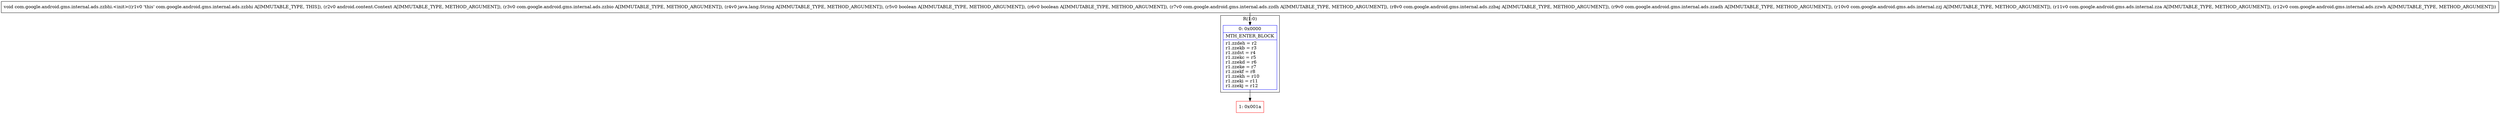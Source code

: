 digraph "CFG forcom.google.android.gms.internal.ads.zzbhi.\<init\>(Landroid\/content\/Context;Lcom\/google\/android\/gms\/internal\/ads\/zzbio;Ljava\/lang\/String;ZZLcom\/google\/android\/gms\/internal\/ads\/zzdh;Lcom\/google\/android\/gms\/internal\/ads\/zzbaj;Lcom\/google\/android\/gms\/internal\/ads\/zzadh;Lcom\/google\/android\/gms\/ads\/internal\/zzj;Lcom\/google\/android\/gms\/ads\/internal\/zza;Lcom\/google\/android\/gms\/internal\/ads\/zzwh;)V" {
subgraph cluster_Region_1965410586 {
label = "R(1:0)";
node [shape=record,color=blue];
Node_0 [shape=record,label="{0\:\ 0x0000|MTH_ENTER_BLOCK\l|r1.zzdeh = r2\lr1.zzekb = r3\lr1.zzdst = r4\lr1.zzekc = r5\lr1.zzekd = r6\lr1.zzeke = r7\lr1.zzekf = r8\lr1.zzekh = r10\lr1.zzeki = r11\lr1.zzekj = r12\l}"];
}
Node_1 [shape=record,color=red,label="{1\:\ 0x001a}"];
MethodNode[shape=record,label="{void com.google.android.gms.internal.ads.zzbhi.\<init\>((r1v0 'this' com.google.android.gms.internal.ads.zzbhi A[IMMUTABLE_TYPE, THIS]), (r2v0 android.content.Context A[IMMUTABLE_TYPE, METHOD_ARGUMENT]), (r3v0 com.google.android.gms.internal.ads.zzbio A[IMMUTABLE_TYPE, METHOD_ARGUMENT]), (r4v0 java.lang.String A[IMMUTABLE_TYPE, METHOD_ARGUMENT]), (r5v0 boolean A[IMMUTABLE_TYPE, METHOD_ARGUMENT]), (r6v0 boolean A[IMMUTABLE_TYPE, METHOD_ARGUMENT]), (r7v0 com.google.android.gms.internal.ads.zzdh A[IMMUTABLE_TYPE, METHOD_ARGUMENT]), (r8v0 com.google.android.gms.internal.ads.zzbaj A[IMMUTABLE_TYPE, METHOD_ARGUMENT]), (r9v0 com.google.android.gms.internal.ads.zzadh A[IMMUTABLE_TYPE, METHOD_ARGUMENT]), (r10v0 com.google.android.gms.ads.internal.zzj A[IMMUTABLE_TYPE, METHOD_ARGUMENT]), (r11v0 com.google.android.gms.ads.internal.zza A[IMMUTABLE_TYPE, METHOD_ARGUMENT]), (r12v0 com.google.android.gms.internal.ads.zzwh A[IMMUTABLE_TYPE, METHOD_ARGUMENT])) }"];
MethodNode -> Node_0;
Node_0 -> Node_1;
}

